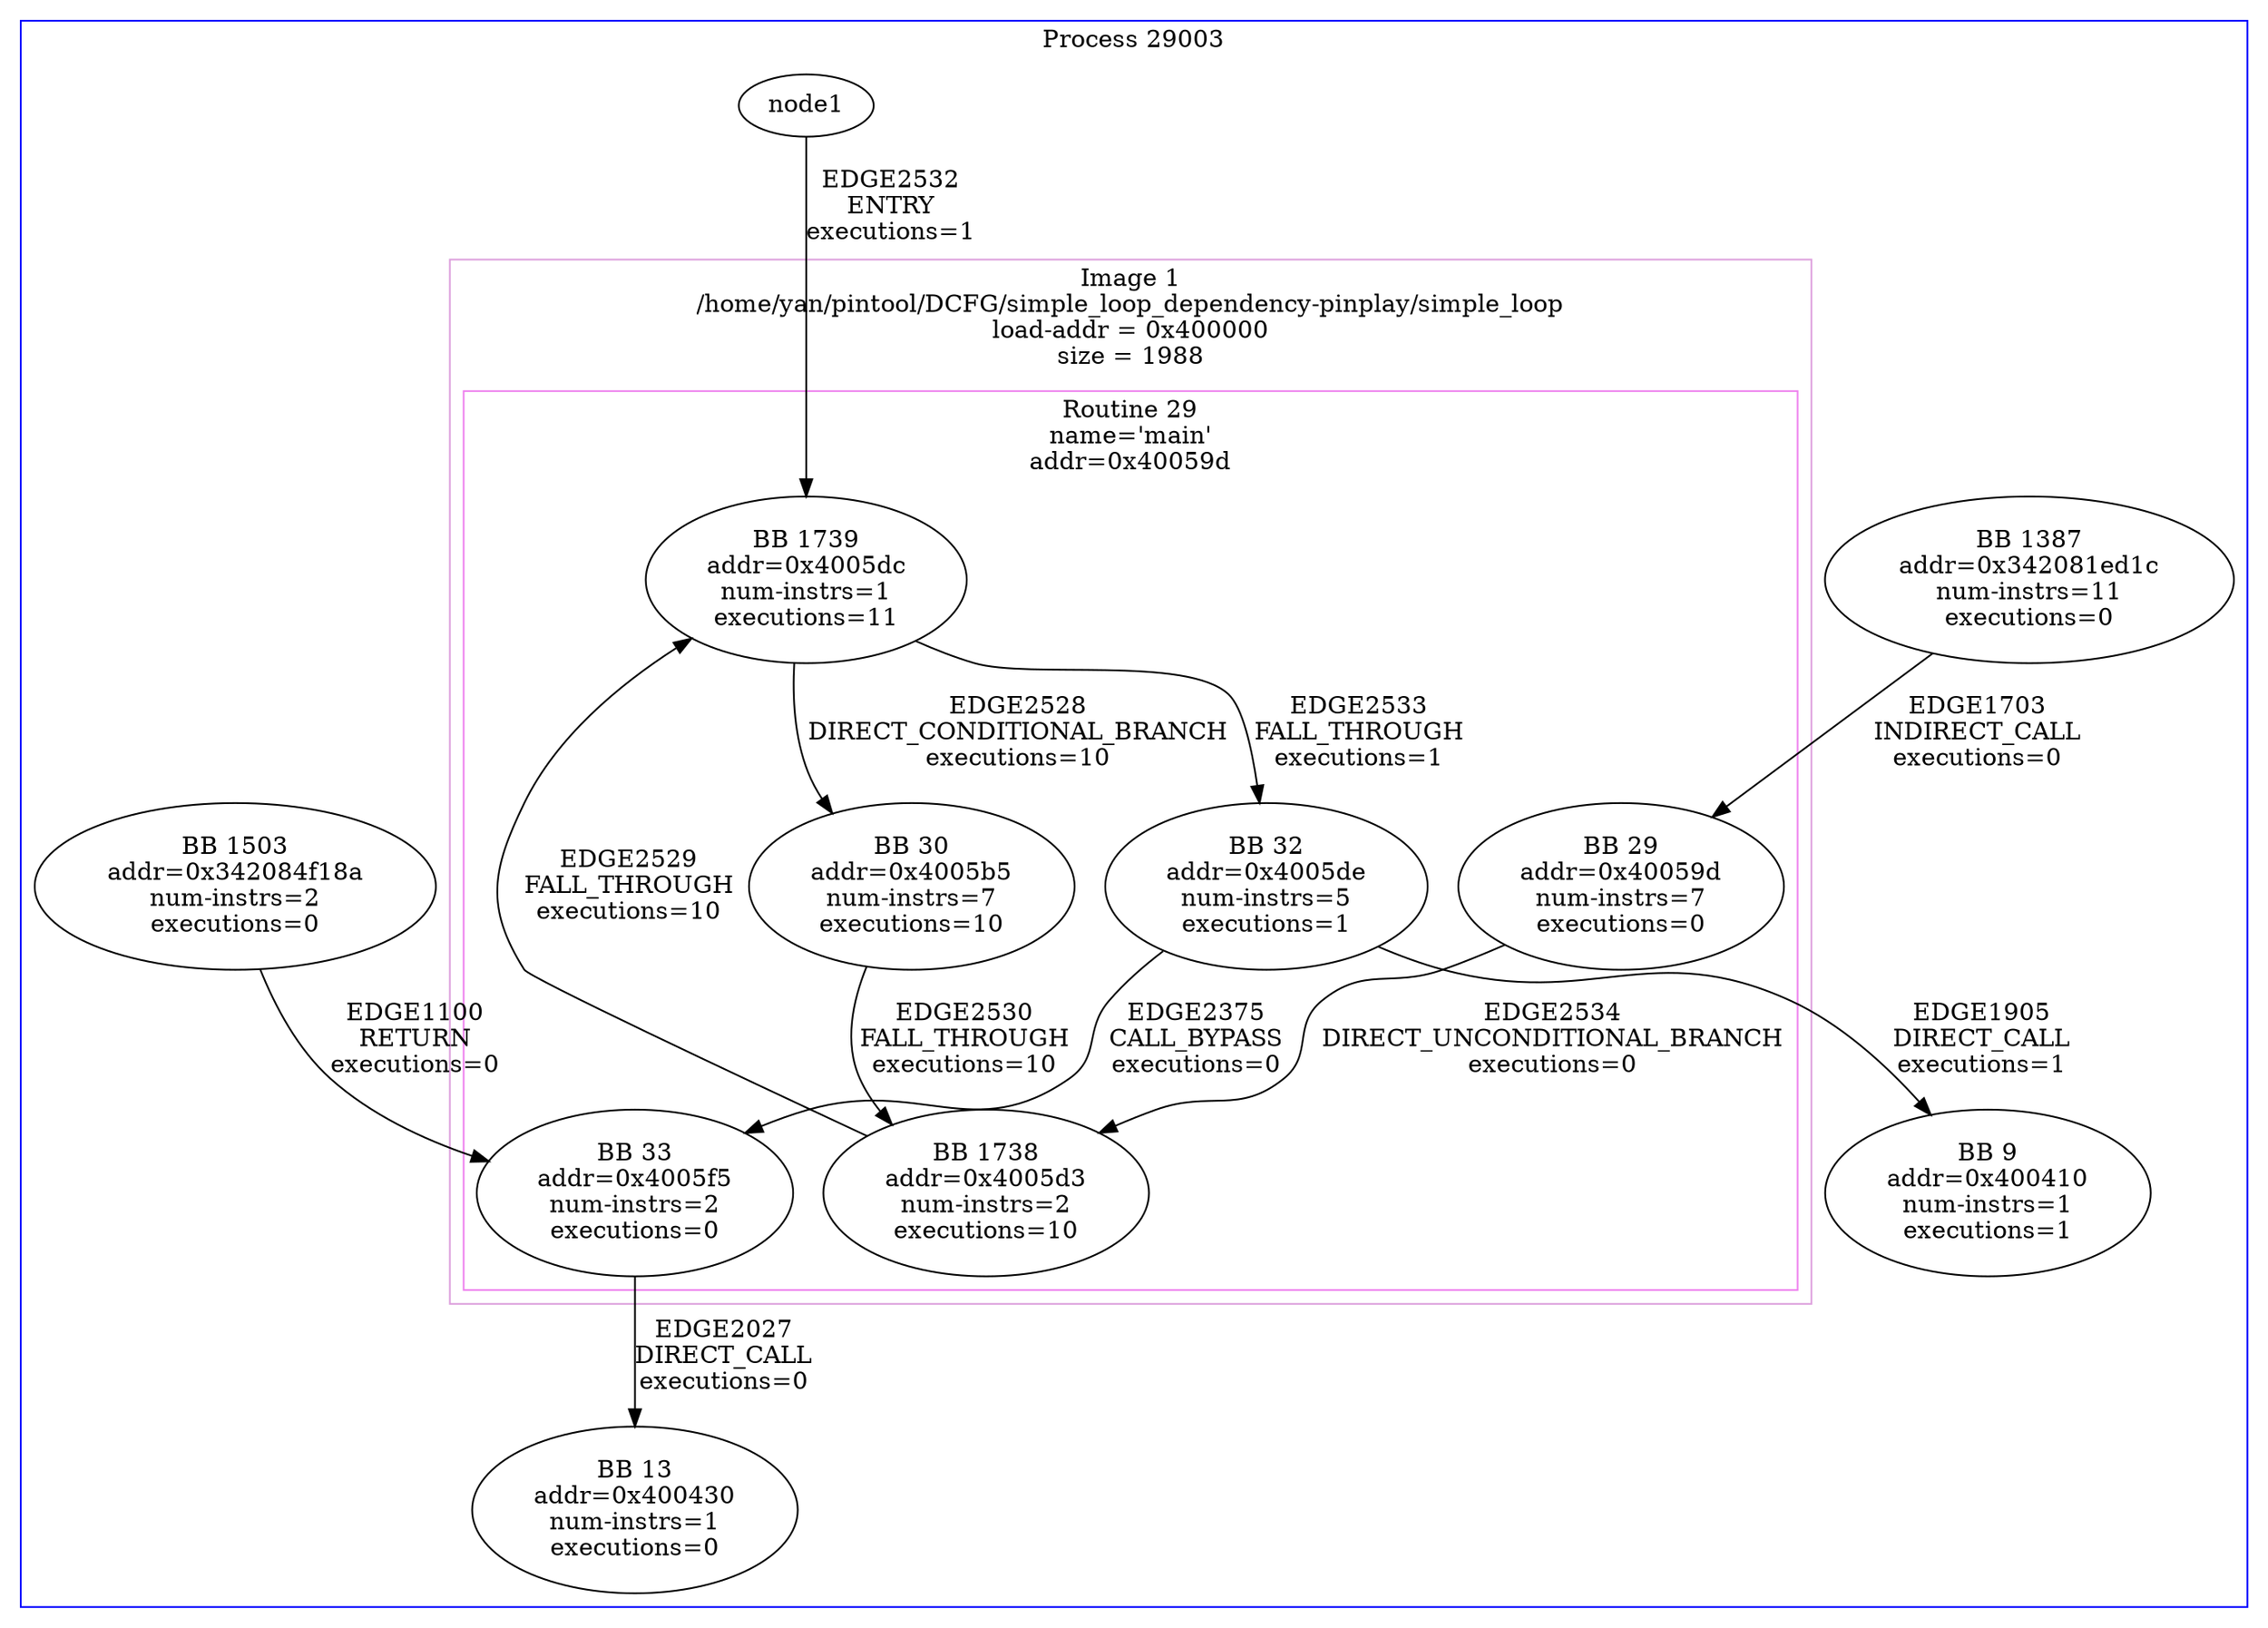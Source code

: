 # This file is in the DOT graph-visualization language.
# See http://www.graphviz.org for a list of programs to render the graph.
digraph dcfg {
 subgraph cluster_pid29003 {
  color=blue;
  label="Process 29003";
  subgraph cluster_image1 {
   color=plum;
   label="Image 1\n/home/yan/pintool/DCFG/simple_loop_dependency-pinplay/simple_loop\nload-addr = 0x400000\nsize = 1988";
  subgraph cluster_routine29 {
   color=violet;
   label="Routine 29\nname='main'\naddr=0x40059d";
   node33 [label="BB 33\naddr=0x4005f5\nnum-instrs=2\nexecutions=0"];
   node1738 [label="BB 1738\naddr=0x4005d3\nnum-instrs=2\nexecutions=10"];
   node1739 [label="BB 1739\naddr=0x4005dc\nnum-instrs=1\nexecutions=11"];
   node29 [label="BB 29\naddr=0x40059d\nnum-instrs=7\nexecutions=0"];
   node30 [label="BB 30\naddr=0x4005b5\nnum-instrs=7\nexecutions=10"];
   node32 [label="BB 32\naddr=0x4005de\nnum-instrs=5\nexecutions=1"];
  }
  } /* image1 */
  subgraph cluster_image2 {
   color=plum;
   label="Image 2\n/lib64/ld-linux-x86-64.so.2\nload-addr = 0x3420000000\nsize = 129552";
  } /* image2 */
  subgraph cluster_image3 {
   color=plum;
   label="Image 3\n/lib64/libc.so.6\nload-addr = 0x3420800000\nsize = 3750152";
  } /* image3 */

# Edges
node1387 -> node29 [label="EDGE1703\nINDIRECT_CALL\nexecutions=0"];
   node1387 [label="BB 1387\naddr=0x342081ed1c\nnum-instrs=11\nexecutions=0"];
node1 -> node1739 [label="EDGE2532\nENTRY\nexecutions=1"];
   node1;
node1503 -> node33 [label="EDGE1100\nRETURN\nexecutions=0"];
   node1503 [label="BB 1503\naddr=0x342084f18a\nnum-instrs=2\nexecutions=0"];
node1738 -> node1739 [label="EDGE2529\nFALL_THROUGH\nexecutions=10"];
node32 -> node9 [label="EDGE1905\nDIRECT_CALL\nexecutions=1"];
   node9 [label="BB 9\naddr=0x400410\nnum-instrs=1\nexecutions=1"];
node32 -> node33 [label="EDGE2375\nCALL_BYPASS\nexecutions=0"];
node29 -> node1738 [label="EDGE2534\nDIRECT_UNCONDITIONAL_BRANCH\nexecutions=0"];
node33 -> node13 [label="EDGE2027\nDIRECT_CALL\nexecutions=0"];
   node13 [label="BB 13\naddr=0x400430\nnum-instrs=1\nexecutions=0"];
node1739 -> node30 [label="EDGE2528\nDIRECT_CONDITIONAL_BRANCH\nexecutions=10"];
node30 -> node1738 [label="EDGE2530\nFALL_THROUGH\nexecutions=10"];
node1739 -> node32 [label="EDGE2533\nFALL_THROUGH\nexecutions=1"];
 } /* pid29003 */
}

